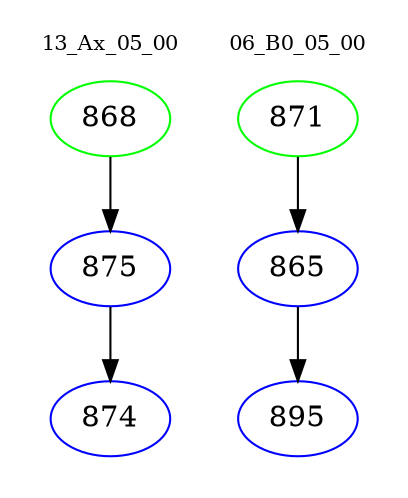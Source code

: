 digraph{
subgraph cluster_0 {
color = white
label = "13_Ax_05_00";
fontsize=10;
T0_868 [label="868", color="green"]
T0_868 -> T0_875 [color="black"]
T0_875 [label="875", color="blue"]
T0_875 -> T0_874 [color="black"]
T0_874 [label="874", color="blue"]
}
subgraph cluster_1 {
color = white
label = "06_B0_05_00";
fontsize=10;
T1_871 [label="871", color="green"]
T1_871 -> T1_865 [color="black"]
T1_865 [label="865", color="blue"]
T1_865 -> T1_895 [color="black"]
T1_895 [label="895", color="blue"]
}
}
